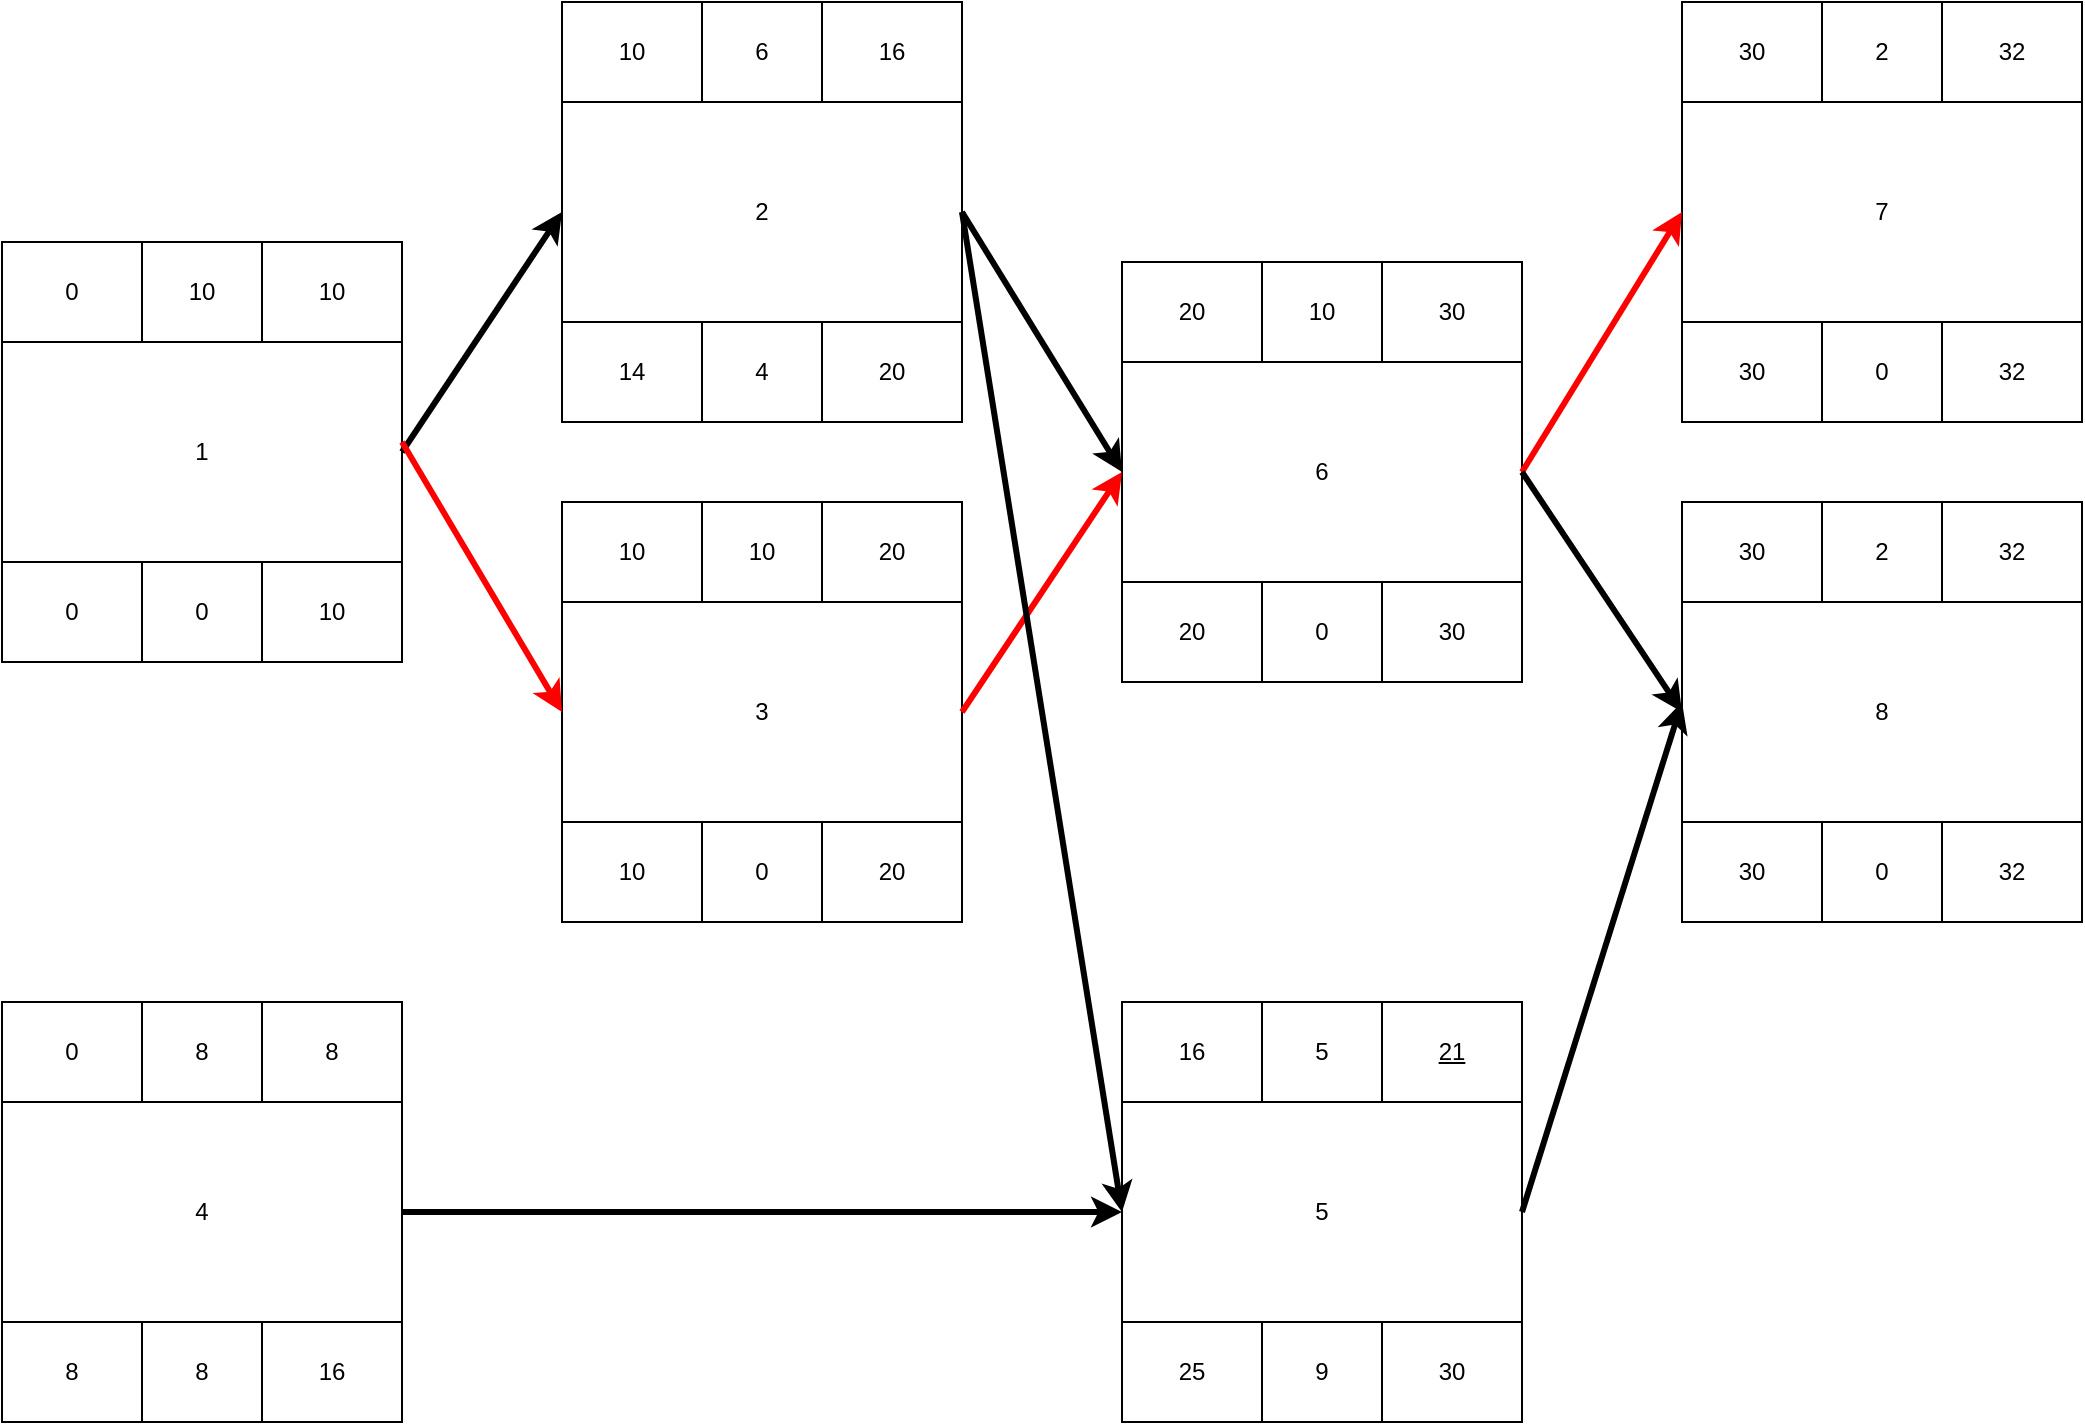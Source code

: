 <mxfile version="24.7.8">
  <diagram name="Page-1" id="p3_qX1tuQRv4mlWR0_fQ">
    <mxGraphModel dx="2049" dy="1194" grid="1" gridSize="10" guides="1" tooltips="1" connect="1" arrows="1" fold="1" page="1" pageScale="1" pageWidth="850" pageHeight="1100" math="0" shadow="0">
      <root>
        <mxCell id="0" />
        <mxCell id="1" parent="0" />
        <mxCell id="syA2_hkcK1VpC3jO_S1U-2" value="" style="swimlane;startSize=0;" vertex="1" parent="1">
          <mxGeometry x="40" y="270" width="200" height="210" as="geometry" />
        </mxCell>
        <mxCell id="syA2_hkcK1VpC3jO_S1U-3" value="" style="rounded=0;whiteSpace=wrap;html=1;" vertex="1" parent="syA2_hkcK1VpC3jO_S1U-2">
          <mxGeometry y="50" width="200" height="110" as="geometry" />
        </mxCell>
        <mxCell id="syA2_hkcK1VpC3jO_S1U-4" value="0" style="rounded=0;whiteSpace=wrap;html=1;" vertex="1" parent="syA2_hkcK1VpC3jO_S1U-2">
          <mxGeometry y="160" width="70" height="50" as="geometry" />
        </mxCell>
        <mxCell id="syA2_hkcK1VpC3jO_S1U-5" value="0" style="rounded=0;whiteSpace=wrap;html=1;" vertex="1" parent="syA2_hkcK1VpC3jO_S1U-2">
          <mxGeometry x="70" y="160" width="60" height="50" as="geometry" />
        </mxCell>
        <mxCell id="syA2_hkcK1VpC3jO_S1U-6" value="10" style="rounded=0;whiteSpace=wrap;html=1;" vertex="1" parent="syA2_hkcK1VpC3jO_S1U-2">
          <mxGeometry x="130" y="160" width="70" height="50" as="geometry" />
        </mxCell>
        <mxCell id="syA2_hkcK1VpC3jO_S1U-7" value="0" style="rounded=0;whiteSpace=wrap;html=1;" vertex="1" parent="syA2_hkcK1VpC3jO_S1U-2">
          <mxGeometry width="70" height="50" as="geometry" />
        </mxCell>
        <mxCell id="syA2_hkcK1VpC3jO_S1U-8" value="" style="rounded=0;whiteSpace=wrap;html=1;" vertex="1" parent="syA2_hkcK1VpC3jO_S1U-2">
          <mxGeometry x="70" width="60" height="50" as="geometry" />
        </mxCell>
        <mxCell id="syA2_hkcK1VpC3jO_S1U-9" value="10" style="rounded=0;whiteSpace=wrap;html=1;" vertex="1" parent="syA2_hkcK1VpC3jO_S1U-2">
          <mxGeometry x="130" width="70" height="50" as="geometry" />
        </mxCell>
        <mxCell id="syA2_hkcK1VpC3jO_S1U-10" value="1" style="text;html=1;align=center;verticalAlign=middle;whiteSpace=wrap;rounded=0;" vertex="1" parent="syA2_hkcK1VpC3jO_S1U-2">
          <mxGeometry x="70" y="90" width="60" height="30" as="geometry" />
        </mxCell>
        <mxCell id="syA2_hkcK1VpC3jO_S1U-12" value="10" style="text;html=1;align=center;verticalAlign=middle;whiteSpace=wrap;rounded=0;" vertex="1" parent="syA2_hkcK1VpC3jO_S1U-2">
          <mxGeometry x="70" y="10" width="60" height="30" as="geometry" />
        </mxCell>
        <mxCell id="syA2_hkcK1VpC3jO_S1U-18" value="" style="swimlane;startSize=0;" vertex="1" parent="1">
          <mxGeometry x="320" y="150" width="200" height="210" as="geometry" />
        </mxCell>
        <mxCell id="syA2_hkcK1VpC3jO_S1U-19" value="" style="rounded=0;whiteSpace=wrap;html=1;" vertex="1" parent="syA2_hkcK1VpC3jO_S1U-18">
          <mxGeometry y="50" width="200" height="110" as="geometry" />
        </mxCell>
        <mxCell id="syA2_hkcK1VpC3jO_S1U-20" value="14" style="rounded=0;whiteSpace=wrap;html=1;" vertex="1" parent="syA2_hkcK1VpC3jO_S1U-18">
          <mxGeometry y="160" width="70" height="50" as="geometry" />
        </mxCell>
        <mxCell id="syA2_hkcK1VpC3jO_S1U-21" value="4" style="rounded=0;whiteSpace=wrap;html=1;" vertex="1" parent="syA2_hkcK1VpC3jO_S1U-18">
          <mxGeometry x="70" y="160" width="60" height="50" as="geometry" />
        </mxCell>
        <mxCell id="syA2_hkcK1VpC3jO_S1U-22" value="20" style="rounded=0;whiteSpace=wrap;html=1;" vertex="1" parent="syA2_hkcK1VpC3jO_S1U-18">
          <mxGeometry x="130" y="160" width="70" height="50" as="geometry" />
        </mxCell>
        <mxCell id="syA2_hkcK1VpC3jO_S1U-23" value="10" style="rounded=0;whiteSpace=wrap;html=1;" vertex="1" parent="syA2_hkcK1VpC3jO_S1U-18">
          <mxGeometry width="70" height="50" as="geometry" />
        </mxCell>
        <mxCell id="syA2_hkcK1VpC3jO_S1U-24" value="" style="rounded=0;whiteSpace=wrap;html=1;" vertex="1" parent="syA2_hkcK1VpC3jO_S1U-18">
          <mxGeometry x="70" width="60" height="50" as="geometry" />
        </mxCell>
        <mxCell id="syA2_hkcK1VpC3jO_S1U-25" value="16" style="rounded=0;whiteSpace=wrap;html=1;" vertex="1" parent="syA2_hkcK1VpC3jO_S1U-18">
          <mxGeometry x="130" width="70" height="50" as="geometry" />
        </mxCell>
        <mxCell id="syA2_hkcK1VpC3jO_S1U-26" value="2" style="text;html=1;align=center;verticalAlign=middle;whiteSpace=wrap;rounded=0;" vertex="1" parent="syA2_hkcK1VpC3jO_S1U-18">
          <mxGeometry x="70" y="90" width="60" height="30" as="geometry" />
        </mxCell>
        <mxCell id="syA2_hkcK1VpC3jO_S1U-28" value="6" style="text;html=1;align=center;verticalAlign=middle;whiteSpace=wrap;rounded=0;" vertex="1" parent="syA2_hkcK1VpC3jO_S1U-18">
          <mxGeometry x="70" y="10" width="60" height="30" as="geometry" />
        </mxCell>
        <mxCell id="syA2_hkcK1VpC3jO_S1U-33" value="" style="endArrow=classic;html=1;rounded=0;exitX=1;exitY=0.5;exitDx=0;exitDy=0;entryX=0;entryY=0.5;entryDx=0;entryDy=0;strokeColor=#000000;strokeWidth=3;" edge="1" parent="1" source="syA2_hkcK1VpC3jO_S1U-3" target="syA2_hkcK1VpC3jO_S1U-18">
          <mxGeometry width="50" height="50" relative="1" as="geometry">
            <mxPoint x="730" y="710" as="sourcePoint" />
            <mxPoint x="780" y="660" as="targetPoint" />
          </mxGeometry>
        </mxCell>
        <mxCell id="syA2_hkcK1VpC3jO_S1U-34" value="" style="swimlane;startSize=0;" vertex="1" parent="1">
          <mxGeometry x="320" y="400" width="200" height="210" as="geometry" />
        </mxCell>
        <mxCell id="syA2_hkcK1VpC3jO_S1U-35" value="" style="rounded=0;whiteSpace=wrap;html=1;" vertex="1" parent="syA2_hkcK1VpC3jO_S1U-34">
          <mxGeometry y="50" width="200" height="110" as="geometry" />
        </mxCell>
        <mxCell id="syA2_hkcK1VpC3jO_S1U-36" value="10" style="rounded=0;whiteSpace=wrap;html=1;" vertex="1" parent="syA2_hkcK1VpC3jO_S1U-34">
          <mxGeometry y="160" width="70" height="50" as="geometry" />
        </mxCell>
        <mxCell id="syA2_hkcK1VpC3jO_S1U-37" value="0" style="rounded=0;whiteSpace=wrap;html=1;" vertex="1" parent="syA2_hkcK1VpC3jO_S1U-34">
          <mxGeometry x="70" y="160" width="60" height="50" as="geometry" />
        </mxCell>
        <mxCell id="syA2_hkcK1VpC3jO_S1U-38" value="20" style="rounded=0;whiteSpace=wrap;html=1;" vertex="1" parent="syA2_hkcK1VpC3jO_S1U-34">
          <mxGeometry x="130" y="160" width="70" height="50" as="geometry" />
        </mxCell>
        <mxCell id="syA2_hkcK1VpC3jO_S1U-39" value="10" style="rounded=0;whiteSpace=wrap;html=1;" vertex="1" parent="syA2_hkcK1VpC3jO_S1U-34">
          <mxGeometry width="70" height="50" as="geometry" />
        </mxCell>
        <mxCell id="syA2_hkcK1VpC3jO_S1U-40" value="" style="rounded=0;whiteSpace=wrap;html=1;" vertex="1" parent="syA2_hkcK1VpC3jO_S1U-34">
          <mxGeometry x="70" width="60" height="50" as="geometry" />
        </mxCell>
        <mxCell id="syA2_hkcK1VpC3jO_S1U-41" value="20" style="rounded=0;whiteSpace=wrap;html=1;" vertex="1" parent="syA2_hkcK1VpC3jO_S1U-34">
          <mxGeometry x="130" width="70" height="50" as="geometry" />
        </mxCell>
        <mxCell id="syA2_hkcK1VpC3jO_S1U-42" value="3" style="text;html=1;align=center;verticalAlign=middle;whiteSpace=wrap;rounded=0;" vertex="1" parent="syA2_hkcK1VpC3jO_S1U-34">
          <mxGeometry x="70" y="90" width="60" height="30" as="geometry" />
        </mxCell>
        <mxCell id="syA2_hkcK1VpC3jO_S1U-44" value="&lt;div&gt;10&lt;/div&gt;" style="text;html=1;align=center;verticalAlign=middle;whiteSpace=wrap;rounded=0;" vertex="1" parent="syA2_hkcK1VpC3jO_S1U-34">
          <mxGeometry x="70" y="10" width="60" height="30" as="geometry" />
        </mxCell>
        <mxCell id="syA2_hkcK1VpC3jO_S1U-50" value="" style="swimlane;startSize=0;" vertex="1" parent="1">
          <mxGeometry x="40" y="650" width="200" height="210" as="geometry" />
        </mxCell>
        <mxCell id="syA2_hkcK1VpC3jO_S1U-51" value="" style="rounded=0;whiteSpace=wrap;html=1;" vertex="1" parent="syA2_hkcK1VpC3jO_S1U-50">
          <mxGeometry y="50" width="200" height="110" as="geometry" />
        </mxCell>
        <mxCell id="syA2_hkcK1VpC3jO_S1U-52" value="8" style="rounded=0;whiteSpace=wrap;html=1;" vertex="1" parent="syA2_hkcK1VpC3jO_S1U-50">
          <mxGeometry y="160" width="70" height="50" as="geometry" />
        </mxCell>
        <mxCell id="syA2_hkcK1VpC3jO_S1U-53" value="8" style="rounded=0;whiteSpace=wrap;html=1;" vertex="1" parent="syA2_hkcK1VpC3jO_S1U-50">
          <mxGeometry x="70" y="160" width="60" height="50" as="geometry" />
        </mxCell>
        <mxCell id="syA2_hkcK1VpC3jO_S1U-54" value="16" style="rounded=0;whiteSpace=wrap;html=1;" vertex="1" parent="syA2_hkcK1VpC3jO_S1U-50">
          <mxGeometry x="130" y="160" width="70" height="50" as="geometry" />
        </mxCell>
        <mxCell id="syA2_hkcK1VpC3jO_S1U-55" value="0" style="rounded=0;whiteSpace=wrap;html=1;" vertex="1" parent="syA2_hkcK1VpC3jO_S1U-50">
          <mxGeometry width="70" height="50" as="geometry" />
        </mxCell>
        <mxCell id="syA2_hkcK1VpC3jO_S1U-56" value="" style="rounded=0;whiteSpace=wrap;html=1;" vertex="1" parent="syA2_hkcK1VpC3jO_S1U-50">
          <mxGeometry x="70" width="60" height="50" as="geometry" />
        </mxCell>
        <mxCell id="syA2_hkcK1VpC3jO_S1U-57" value="8" style="rounded=0;whiteSpace=wrap;html=1;" vertex="1" parent="syA2_hkcK1VpC3jO_S1U-50">
          <mxGeometry x="130" width="70" height="50" as="geometry" />
        </mxCell>
        <mxCell id="syA2_hkcK1VpC3jO_S1U-58" value="4" style="text;html=1;align=center;verticalAlign=middle;whiteSpace=wrap;rounded=0;" vertex="1" parent="syA2_hkcK1VpC3jO_S1U-50">
          <mxGeometry x="70" y="90" width="60" height="30" as="geometry" />
        </mxCell>
        <mxCell id="syA2_hkcK1VpC3jO_S1U-60" value="8" style="text;html=1;align=center;verticalAlign=middle;whiteSpace=wrap;rounded=0;" vertex="1" parent="syA2_hkcK1VpC3jO_S1U-50">
          <mxGeometry x="70" y="10" width="60" height="30" as="geometry" />
        </mxCell>
        <mxCell id="syA2_hkcK1VpC3jO_S1U-66" value="" style="swimlane;startSize=0;" vertex="1" parent="1">
          <mxGeometry x="600" y="650" width="200" height="210" as="geometry" />
        </mxCell>
        <mxCell id="syA2_hkcK1VpC3jO_S1U-67" value="" style="rounded=0;whiteSpace=wrap;html=1;" vertex="1" parent="syA2_hkcK1VpC3jO_S1U-66">
          <mxGeometry y="50" width="200" height="110" as="geometry" />
        </mxCell>
        <mxCell id="syA2_hkcK1VpC3jO_S1U-68" value="25" style="rounded=0;whiteSpace=wrap;html=1;" vertex="1" parent="syA2_hkcK1VpC3jO_S1U-66">
          <mxGeometry y="160" width="70" height="50" as="geometry" />
        </mxCell>
        <mxCell id="syA2_hkcK1VpC3jO_S1U-69" value="9" style="rounded=0;whiteSpace=wrap;html=1;" vertex="1" parent="syA2_hkcK1VpC3jO_S1U-66">
          <mxGeometry x="70" y="160" width="60" height="50" as="geometry" />
        </mxCell>
        <mxCell id="syA2_hkcK1VpC3jO_S1U-70" value="30" style="rounded=0;whiteSpace=wrap;html=1;" vertex="1" parent="syA2_hkcK1VpC3jO_S1U-66">
          <mxGeometry x="130" y="160" width="70" height="50" as="geometry" />
        </mxCell>
        <mxCell id="syA2_hkcK1VpC3jO_S1U-71" value="16" style="rounded=0;whiteSpace=wrap;html=1;" vertex="1" parent="syA2_hkcK1VpC3jO_S1U-66">
          <mxGeometry width="70" height="50" as="geometry" />
        </mxCell>
        <mxCell id="syA2_hkcK1VpC3jO_S1U-72" value="" style="rounded=0;whiteSpace=wrap;html=1;" vertex="1" parent="syA2_hkcK1VpC3jO_S1U-66">
          <mxGeometry x="70" width="60" height="50" as="geometry" />
        </mxCell>
        <mxCell id="syA2_hkcK1VpC3jO_S1U-73" value="21" style="rounded=0;whiteSpace=wrap;html=1;fontStyle=4" vertex="1" parent="syA2_hkcK1VpC3jO_S1U-66">
          <mxGeometry x="130" width="70" height="50" as="geometry" />
        </mxCell>
        <mxCell id="syA2_hkcK1VpC3jO_S1U-74" value="5" style="text;html=1;align=center;verticalAlign=middle;whiteSpace=wrap;rounded=0;" vertex="1" parent="syA2_hkcK1VpC3jO_S1U-66">
          <mxGeometry x="70" y="90" width="60" height="30" as="geometry" />
        </mxCell>
        <mxCell id="syA2_hkcK1VpC3jO_S1U-76" value="5" style="text;html=1;align=center;verticalAlign=middle;whiteSpace=wrap;rounded=0;" vertex="1" parent="syA2_hkcK1VpC3jO_S1U-66">
          <mxGeometry x="70" y="10" width="60" height="30" as="geometry" />
        </mxCell>
        <mxCell id="syA2_hkcK1VpC3jO_S1U-82" value="" style="swimlane;startSize=0;" vertex="1" parent="1">
          <mxGeometry x="600" y="280" width="200" height="210" as="geometry" />
        </mxCell>
        <mxCell id="syA2_hkcK1VpC3jO_S1U-83" value="" style="rounded=0;whiteSpace=wrap;html=1;" vertex="1" parent="syA2_hkcK1VpC3jO_S1U-82">
          <mxGeometry y="50" width="200" height="110" as="geometry" />
        </mxCell>
        <mxCell id="syA2_hkcK1VpC3jO_S1U-84" value="20" style="rounded=0;whiteSpace=wrap;html=1;" vertex="1" parent="syA2_hkcK1VpC3jO_S1U-82">
          <mxGeometry y="160" width="70" height="50" as="geometry" />
        </mxCell>
        <mxCell id="syA2_hkcK1VpC3jO_S1U-85" value="0" style="rounded=0;whiteSpace=wrap;html=1;" vertex="1" parent="syA2_hkcK1VpC3jO_S1U-82">
          <mxGeometry x="70" y="160" width="60" height="50" as="geometry" />
        </mxCell>
        <mxCell id="syA2_hkcK1VpC3jO_S1U-86" value="30" style="rounded=0;whiteSpace=wrap;html=1;" vertex="1" parent="syA2_hkcK1VpC3jO_S1U-82">
          <mxGeometry x="130" y="160" width="70" height="50" as="geometry" />
        </mxCell>
        <mxCell id="syA2_hkcK1VpC3jO_S1U-87" value="20" style="rounded=0;whiteSpace=wrap;html=1;" vertex="1" parent="syA2_hkcK1VpC3jO_S1U-82">
          <mxGeometry width="70" height="50" as="geometry" />
        </mxCell>
        <mxCell id="syA2_hkcK1VpC3jO_S1U-88" value="" style="rounded=0;whiteSpace=wrap;html=1;" vertex="1" parent="syA2_hkcK1VpC3jO_S1U-82">
          <mxGeometry x="70" width="60" height="50" as="geometry" />
        </mxCell>
        <mxCell id="syA2_hkcK1VpC3jO_S1U-89" value="30" style="rounded=0;whiteSpace=wrap;html=1;" vertex="1" parent="syA2_hkcK1VpC3jO_S1U-82">
          <mxGeometry x="130" width="70" height="50" as="geometry" />
        </mxCell>
        <mxCell id="syA2_hkcK1VpC3jO_S1U-90" value="6" style="text;html=1;align=center;verticalAlign=middle;whiteSpace=wrap;rounded=0;" vertex="1" parent="syA2_hkcK1VpC3jO_S1U-82">
          <mxGeometry x="70" y="90" width="60" height="30" as="geometry" />
        </mxCell>
        <mxCell id="syA2_hkcK1VpC3jO_S1U-92" value="10" style="text;html=1;align=center;verticalAlign=middle;whiteSpace=wrap;rounded=0;" vertex="1" parent="syA2_hkcK1VpC3jO_S1U-82">
          <mxGeometry x="70" y="10" width="60" height="30" as="geometry" />
        </mxCell>
        <mxCell id="syA2_hkcK1VpC3jO_S1U-98" value="" style="swimlane;startSize=0;" vertex="1" parent="1">
          <mxGeometry x="880" y="150" width="200" height="210" as="geometry" />
        </mxCell>
        <mxCell id="syA2_hkcK1VpC3jO_S1U-99" value="" style="rounded=0;whiteSpace=wrap;html=1;" vertex="1" parent="syA2_hkcK1VpC3jO_S1U-98">
          <mxGeometry y="50" width="200" height="110" as="geometry" />
        </mxCell>
        <mxCell id="syA2_hkcK1VpC3jO_S1U-100" value="30" style="rounded=0;whiteSpace=wrap;html=1;" vertex="1" parent="syA2_hkcK1VpC3jO_S1U-98">
          <mxGeometry y="160" width="70" height="50" as="geometry" />
        </mxCell>
        <mxCell id="syA2_hkcK1VpC3jO_S1U-101" value="0" style="rounded=0;whiteSpace=wrap;html=1;" vertex="1" parent="syA2_hkcK1VpC3jO_S1U-98">
          <mxGeometry x="70" y="160" width="60" height="50" as="geometry" />
        </mxCell>
        <mxCell id="syA2_hkcK1VpC3jO_S1U-102" value="32" style="rounded=0;whiteSpace=wrap;html=1;" vertex="1" parent="syA2_hkcK1VpC3jO_S1U-98">
          <mxGeometry x="130" y="160" width="70" height="50" as="geometry" />
        </mxCell>
        <mxCell id="syA2_hkcK1VpC3jO_S1U-103" value="30" style="rounded=0;whiteSpace=wrap;html=1;" vertex="1" parent="syA2_hkcK1VpC3jO_S1U-98">
          <mxGeometry width="70" height="50" as="geometry" />
        </mxCell>
        <mxCell id="syA2_hkcK1VpC3jO_S1U-104" value="" style="rounded=0;whiteSpace=wrap;html=1;" vertex="1" parent="syA2_hkcK1VpC3jO_S1U-98">
          <mxGeometry x="70" width="60" height="50" as="geometry" />
        </mxCell>
        <mxCell id="syA2_hkcK1VpC3jO_S1U-105" value="32" style="rounded=0;whiteSpace=wrap;html=1;" vertex="1" parent="syA2_hkcK1VpC3jO_S1U-98">
          <mxGeometry x="130" width="70" height="50" as="geometry" />
        </mxCell>
        <mxCell id="syA2_hkcK1VpC3jO_S1U-106" value="7" style="text;html=1;align=center;verticalAlign=middle;whiteSpace=wrap;rounded=0;" vertex="1" parent="syA2_hkcK1VpC3jO_S1U-98">
          <mxGeometry x="70" y="90" width="60" height="30" as="geometry" />
        </mxCell>
        <mxCell id="syA2_hkcK1VpC3jO_S1U-108" value="2" style="text;html=1;align=center;verticalAlign=middle;whiteSpace=wrap;rounded=0;" vertex="1" parent="syA2_hkcK1VpC3jO_S1U-98">
          <mxGeometry x="70" y="10" width="60" height="30" as="geometry" />
        </mxCell>
        <mxCell id="syA2_hkcK1VpC3jO_S1U-113" value="" style="swimlane;startSize=0;" vertex="1" parent="1">
          <mxGeometry x="880" y="400" width="200" height="210" as="geometry" />
        </mxCell>
        <mxCell id="syA2_hkcK1VpC3jO_S1U-114" value="" style="rounded=0;whiteSpace=wrap;html=1;" vertex="1" parent="syA2_hkcK1VpC3jO_S1U-113">
          <mxGeometry y="50" width="200" height="110" as="geometry" />
        </mxCell>
        <mxCell id="syA2_hkcK1VpC3jO_S1U-115" value="30" style="rounded=0;whiteSpace=wrap;html=1;" vertex="1" parent="syA2_hkcK1VpC3jO_S1U-113">
          <mxGeometry y="160" width="70" height="50" as="geometry" />
        </mxCell>
        <mxCell id="syA2_hkcK1VpC3jO_S1U-116" value="0" style="rounded=0;whiteSpace=wrap;html=1;" vertex="1" parent="syA2_hkcK1VpC3jO_S1U-113">
          <mxGeometry x="70" y="160" width="60" height="50" as="geometry" />
        </mxCell>
        <mxCell id="syA2_hkcK1VpC3jO_S1U-117" value="32" style="rounded=0;whiteSpace=wrap;html=1;" vertex="1" parent="syA2_hkcK1VpC3jO_S1U-113">
          <mxGeometry x="130" y="160" width="70" height="50" as="geometry" />
        </mxCell>
        <mxCell id="syA2_hkcK1VpC3jO_S1U-118" value="30" style="rounded=0;whiteSpace=wrap;html=1;" vertex="1" parent="syA2_hkcK1VpC3jO_S1U-113">
          <mxGeometry width="70" height="50" as="geometry" />
        </mxCell>
        <mxCell id="syA2_hkcK1VpC3jO_S1U-119" value="" style="rounded=0;whiteSpace=wrap;html=1;" vertex="1" parent="syA2_hkcK1VpC3jO_S1U-113">
          <mxGeometry x="70" width="60" height="50" as="geometry" />
        </mxCell>
        <mxCell id="syA2_hkcK1VpC3jO_S1U-120" value="32" style="rounded=0;whiteSpace=wrap;html=1;" vertex="1" parent="syA2_hkcK1VpC3jO_S1U-113">
          <mxGeometry x="130" width="70" height="50" as="geometry" />
        </mxCell>
        <mxCell id="syA2_hkcK1VpC3jO_S1U-121" value="8" style="text;html=1;align=center;verticalAlign=middle;whiteSpace=wrap;rounded=0;" vertex="1" parent="syA2_hkcK1VpC3jO_S1U-113">
          <mxGeometry x="70" y="90" width="60" height="30" as="geometry" />
        </mxCell>
        <mxCell id="syA2_hkcK1VpC3jO_S1U-123" value="2" style="text;html=1;align=center;verticalAlign=middle;whiteSpace=wrap;rounded=0;" vertex="1" parent="syA2_hkcK1VpC3jO_S1U-113">
          <mxGeometry x="70" y="10" width="60" height="30" as="geometry" />
        </mxCell>
        <mxCell id="syA2_hkcK1VpC3jO_S1U-136" value="" style="endArrow=classic;html=1;rounded=0;entryX=0;entryY=0.5;entryDx=0;entryDy=0;strokeColor=#FF0000;strokeWidth=3;" edge="1" parent="1" target="syA2_hkcK1VpC3jO_S1U-34">
          <mxGeometry width="50" height="50" relative="1" as="geometry">
            <mxPoint x="240" y="370" as="sourcePoint" />
            <mxPoint x="330" y="265" as="targetPoint" />
          </mxGeometry>
        </mxCell>
        <mxCell id="syA2_hkcK1VpC3jO_S1U-137" value="" style="endArrow=classic;html=1;rounded=0;exitX=1;exitY=0.5;exitDx=0;exitDy=0;entryX=0;entryY=0.5;entryDx=0;entryDy=0;strokeColor=#000000;strokeWidth=3;" edge="1" parent="1" source="syA2_hkcK1VpC3jO_S1U-50" target="syA2_hkcK1VpC3jO_S1U-67">
          <mxGeometry width="50" height="50" relative="1" as="geometry">
            <mxPoint x="260" y="770" as="sourcePoint" />
            <mxPoint x="340" y="650" as="targetPoint" />
          </mxGeometry>
        </mxCell>
        <mxCell id="syA2_hkcK1VpC3jO_S1U-138" value="" style="endArrow=classic;html=1;rounded=0;exitX=1;exitY=0.5;exitDx=0;exitDy=0;entryX=0;entryY=0.5;entryDx=0;entryDy=0;strokeColor=#000000;strokeWidth=3;" edge="1" parent="1" source="syA2_hkcK1VpC3jO_S1U-19" target="syA2_hkcK1VpC3jO_S1U-82">
          <mxGeometry width="50" height="50" relative="1" as="geometry">
            <mxPoint x="270" y="405" as="sourcePoint" />
            <mxPoint x="350" y="285" as="targetPoint" />
          </mxGeometry>
        </mxCell>
        <mxCell id="syA2_hkcK1VpC3jO_S1U-139" value="" style="endArrow=classic;html=1;rounded=0;exitX=1;exitY=0.5;exitDx=0;exitDy=0;entryX=0;entryY=0.5;entryDx=0;entryDy=0;strokeColor=#FF0000;strokeWidth=3;" edge="1" parent="1" source="syA2_hkcK1VpC3jO_S1U-34" target="syA2_hkcK1VpC3jO_S1U-82">
          <mxGeometry width="50" height="50" relative="1" as="geometry">
            <mxPoint x="280" y="415" as="sourcePoint" />
            <mxPoint x="360" y="295" as="targetPoint" />
          </mxGeometry>
        </mxCell>
        <mxCell id="syA2_hkcK1VpC3jO_S1U-140" value="" style="endArrow=classic;html=1;rounded=0;exitX=1;exitY=0.5;exitDx=0;exitDy=0;entryX=0;entryY=0.5;entryDx=0;entryDy=0;strokeColor=#000000;strokeWidth=3;" edge="1" parent="1" source="syA2_hkcK1VpC3jO_S1U-19" target="syA2_hkcK1VpC3jO_S1U-66">
          <mxGeometry width="50" height="50" relative="1" as="geometry">
            <mxPoint x="290" y="425" as="sourcePoint" />
            <mxPoint x="370" y="305" as="targetPoint" />
          </mxGeometry>
        </mxCell>
        <mxCell id="syA2_hkcK1VpC3jO_S1U-141" value="" style="endArrow=classic;html=1;rounded=0;exitX=1;exitY=0.5;exitDx=0;exitDy=0;entryX=0;entryY=0.5;entryDx=0;entryDy=0;strokeColor=#FF0000;strokeWidth=3;" edge="1" parent="1" source="syA2_hkcK1VpC3jO_S1U-83" target="syA2_hkcK1VpC3jO_S1U-98">
          <mxGeometry width="50" height="50" relative="1" as="geometry">
            <mxPoint x="300" y="435" as="sourcePoint" />
            <mxPoint x="380" y="315" as="targetPoint" />
          </mxGeometry>
        </mxCell>
        <mxCell id="syA2_hkcK1VpC3jO_S1U-142" value="" style="endArrow=classic;html=1;rounded=0;exitX=1;exitY=0.5;exitDx=0;exitDy=0;entryX=0;entryY=0.5;entryDx=0;entryDy=0;strokeColor=#000000;strokeWidth=3;" edge="1" parent="1" source="syA2_hkcK1VpC3jO_S1U-83" target="syA2_hkcK1VpC3jO_S1U-113">
          <mxGeometry width="50" height="50" relative="1" as="geometry">
            <mxPoint x="310" y="445" as="sourcePoint" />
            <mxPoint x="390" y="325" as="targetPoint" />
          </mxGeometry>
        </mxCell>
        <mxCell id="syA2_hkcK1VpC3jO_S1U-146" value="" style="endArrow=classic;html=1;rounded=0;exitX=1;exitY=0.5;exitDx=0;exitDy=0;strokeColor=#000000;strokeWidth=3;" edge="1" parent="1" source="syA2_hkcK1VpC3jO_S1U-66">
          <mxGeometry width="50" height="50" relative="1" as="geometry">
            <mxPoint x="330" y="465" as="sourcePoint" />
            <mxPoint x="880" y="500" as="targetPoint" />
          </mxGeometry>
        </mxCell>
      </root>
    </mxGraphModel>
  </diagram>
</mxfile>
